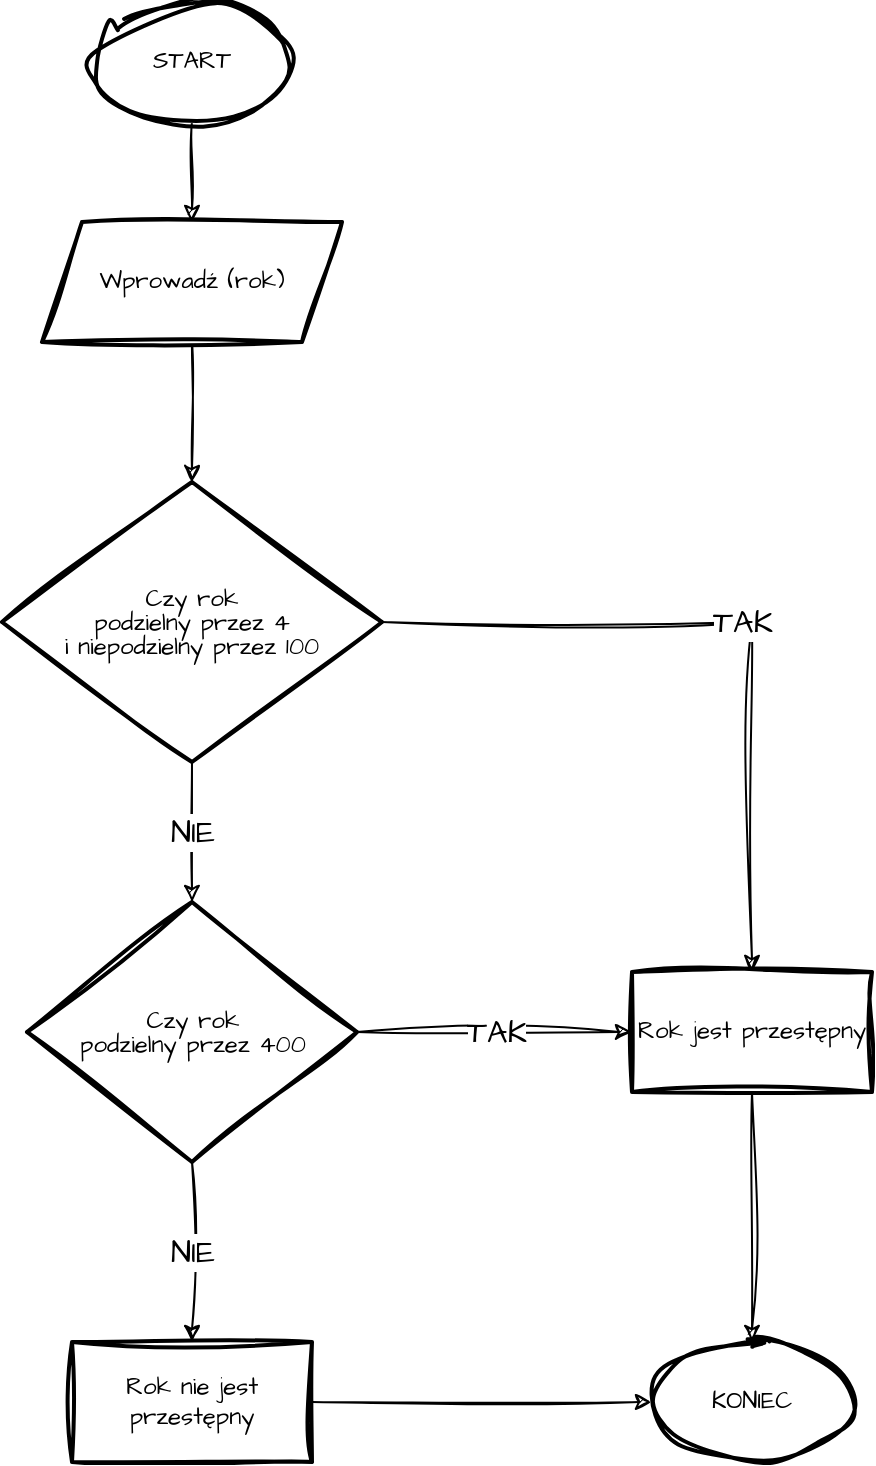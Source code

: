 <mxfile version="21.1.1" type="github">
  <diagram name="Strona-1" id="uGcpRZU6NgpHU1xebrsN">
    <mxGraphModel dx="1450" dy="573" grid="1" gridSize="10" guides="1" tooltips="1" connect="1" arrows="1" fold="1" page="0" pageScale="1" pageWidth="827" pageHeight="1169" background="none" math="0" shadow="0">
      <root>
        <mxCell id="0" />
        <mxCell id="1" parent="0" />
        <mxCell id="XmMcmeLGJs62hen2CC_U-3" value="" style="edgeStyle=orthogonalEdgeStyle;rounded=0;sketch=1;hachureGap=4;jiggle=2;curveFitting=1;orthogonalLoop=1;jettySize=auto;html=1;fontFamily=Architects Daughter;fontSource=https%3A%2F%2Ffonts.googleapis.com%2Fcss%3Ffamily%3DArchitects%2BDaughter;fontSize=12;" parent="1" source="XmMcmeLGJs62hen2CC_U-1" target="XmMcmeLGJs62hen2CC_U-2" edge="1">
          <mxGeometry relative="1" as="geometry" />
        </mxCell>
        <mxCell id="XmMcmeLGJs62hen2CC_U-1" value="START" style="strokeWidth=2;html=1;shape=mxgraph.flowchart.start_1;whiteSpace=wrap;sketch=1;hachureGap=4;jiggle=2;curveFitting=1;fontFamily=Architects Daughter;fontSource=https%3A%2F%2Ffonts.googleapis.com%2Fcss%3Ffamily%3DArchitects%2BDaughter;fontSize=12;" parent="1" vertex="1">
          <mxGeometry x="30" y="110" width="100" height="60" as="geometry" />
        </mxCell>
        <mxCell id="XmMcmeLGJs62hen2CC_U-5" value="" style="edgeStyle=orthogonalEdgeStyle;rounded=0;sketch=1;hachureGap=4;jiggle=2;curveFitting=1;orthogonalLoop=1;jettySize=auto;html=1;fontFamily=Architects Daughter;fontSource=https%3A%2F%2Ffonts.googleapis.com%2Fcss%3Ffamily%3DArchitects%2BDaughter;fontSize=12;" parent="1" source="XmMcmeLGJs62hen2CC_U-2" target="XmMcmeLGJs62hen2CC_U-4" edge="1">
          <mxGeometry relative="1" as="geometry" />
        </mxCell>
        <mxCell id="XmMcmeLGJs62hen2CC_U-2" value="Wprowadź (rok)" style="shape=parallelogram;perimeter=parallelogramPerimeter;whiteSpace=wrap;html=1;fixedSize=1;fontSize=12;fontFamily=Architects Daughter;strokeWidth=2;sketch=1;hachureGap=4;jiggle=2;curveFitting=1;fontSource=https%3A%2F%2Ffonts.googleapis.com%2Fcss%3Ffamily%3DArchitects%2BDaughter;" parent="1" vertex="1">
          <mxGeometry x="5" y="220" width="150" height="60" as="geometry" />
        </mxCell>
        <mxCell id="XmMcmeLGJs62hen2CC_U-12" value="TAK" style="edgeStyle=orthogonalEdgeStyle;rounded=0;sketch=1;hachureGap=4;jiggle=2;curveFitting=1;orthogonalLoop=1;jettySize=auto;html=1;fontFamily=Architects Daughter;fontSource=https%3A%2F%2Ffonts.googleapis.com%2Fcss%3Ffamily%3DArchitects%2BDaughter;fontSize=16;" parent="1" source="XmMcmeLGJs62hen2CC_U-4" target="XmMcmeLGJs62hen2CC_U-11" edge="1">
          <mxGeometry relative="1" as="geometry" />
        </mxCell>
        <mxCell id="XmMcmeLGJs62hen2CC_U-14" value="NIE" style="edgeStyle=orthogonalEdgeStyle;rounded=0;sketch=1;hachureGap=4;jiggle=2;curveFitting=1;orthogonalLoop=1;jettySize=auto;html=1;fontFamily=Architects Daughter;fontSource=https%3A%2F%2Ffonts.googleapis.com%2Fcss%3Ffamily%3DArchitects%2BDaughter;fontSize=16;" parent="1" source="XmMcmeLGJs62hen2CC_U-4" target="XmMcmeLGJs62hen2CC_U-13" edge="1">
          <mxGeometry relative="1" as="geometry" />
        </mxCell>
        <mxCell id="XmMcmeLGJs62hen2CC_U-4" value="&lt;p style=&quot;line-height: 100%; font-size: 12px;&quot;&gt;&lt;font style=&quot;font-size: 12px;&quot;&gt;Czy rok &lt;br style=&quot;font-size: 12px;&quot;&gt;podzielny przez 4 &lt;br style=&quot;font-size: 12px;&quot;&gt;i niepodzielny przez 100&lt;/font&gt;&lt;/p&gt;" style="rhombus;whiteSpace=wrap;html=1;fontSize=12;fontFamily=Architects Daughter;strokeWidth=2;sketch=1;hachureGap=4;jiggle=2;curveFitting=1;fontSource=https%3A%2F%2Ffonts.googleapis.com%2Fcss%3Ffamily%3DArchitects%2BDaughter;verticalAlign=middle;horizontal=1;align=center;labelPosition=center;verticalLabelPosition=middle;" parent="1" vertex="1">
          <mxGeometry x="-15" y="350" width="190" height="140" as="geometry" />
        </mxCell>
        <mxCell id="XmMcmeLGJs62hen2CC_U-35" style="edgeStyle=orthogonalEdgeStyle;rounded=0;sketch=1;hachureGap=4;jiggle=2;curveFitting=1;orthogonalLoop=1;jettySize=auto;html=1;fontFamily=Architects Daughter;fontSource=https%3A%2F%2Ffonts.googleapis.com%2Fcss%3Ffamily%3DArchitects%2BDaughter;fontSize=12;" parent="1" source="XmMcmeLGJs62hen2CC_U-11" target="XmMcmeLGJs62hen2CC_U-33" edge="1">
          <mxGeometry relative="1" as="geometry" />
        </mxCell>
        <mxCell id="XmMcmeLGJs62hen2CC_U-11" value="Rok jest przestępny" style="whiteSpace=wrap;html=1;fontSize=12;fontFamily=Architects Daughter;strokeWidth=2;sketch=1;hachureGap=4;jiggle=2;curveFitting=1;fontSource=https%3A%2F%2Ffonts.googleapis.com%2Fcss%3Ffamily%3DArchitects%2BDaughter;" parent="1" vertex="1">
          <mxGeometry x="300" y="595" width="120" height="60" as="geometry" />
        </mxCell>
        <mxCell id="XmMcmeLGJs62hen2CC_U-28" value="TAK" style="edgeStyle=orthogonalEdgeStyle;rounded=0;sketch=1;hachureGap=4;jiggle=2;curveFitting=1;orthogonalLoop=1;jettySize=auto;html=1;entryX=0;entryY=0.5;entryDx=0;entryDy=0;fontFamily=Architects Daughter;fontSource=https%3A%2F%2Ffonts.googleapis.com%2Fcss%3Ffamily%3DArchitects%2BDaughter;fontSize=16;" parent="1" source="XmMcmeLGJs62hen2CC_U-13" target="XmMcmeLGJs62hen2CC_U-11" edge="1">
          <mxGeometry relative="1" as="geometry" />
        </mxCell>
        <mxCell id="XmMcmeLGJs62hen2CC_U-30" value="NIE" style="edgeStyle=orthogonalEdgeStyle;rounded=0;sketch=1;hachureGap=4;jiggle=2;curveFitting=1;orthogonalLoop=1;jettySize=auto;html=1;fontFamily=Architects Daughter;fontSource=https%3A%2F%2Ffonts.googleapis.com%2Fcss%3Ffamily%3DArchitects%2BDaughter;fontSize=16;" parent="1" source="XmMcmeLGJs62hen2CC_U-13" target="XmMcmeLGJs62hen2CC_U-29" edge="1">
          <mxGeometry relative="1" as="geometry" />
        </mxCell>
        <mxCell id="XmMcmeLGJs62hen2CC_U-13" value="&lt;p style=&quot;line-height: 100%; font-size: 12px;&quot;&gt;&lt;font style=&quot;font-size: 12px;&quot;&gt;Czy rok &lt;br style=&quot;font-size: 12px;&quot;&gt;podzielny przez 400&lt;/font&gt;&lt;/p&gt;" style="rhombus;whiteSpace=wrap;html=1;fontSize=12;fontFamily=Architects Daughter;strokeWidth=2;sketch=1;hachureGap=4;jiggle=2;curveFitting=1;fontSource=https%3A%2F%2Ffonts.googleapis.com%2Fcss%3Ffamily%3DArchitects%2BDaughter;" parent="1" vertex="1">
          <mxGeometry x="-2.5" y="560" width="165" height="130" as="geometry" />
        </mxCell>
        <mxCell id="XmMcmeLGJs62hen2CC_U-34" style="edgeStyle=orthogonalEdgeStyle;rounded=0;sketch=1;hachureGap=4;jiggle=2;curveFitting=1;orthogonalLoop=1;jettySize=auto;html=1;fontFamily=Architects Daughter;fontSource=https%3A%2F%2Ffonts.googleapis.com%2Fcss%3Ffamily%3DArchitects%2BDaughter;fontSize=12;" parent="1" source="XmMcmeLGJs62hen2CC_U-29" target="XmMcmeLGJs62hen2CC_U-33" edge="1">
          <mxGeometry relative="1" as="geometry" />
        </mxCell>
        <mxCell id="XmMcmeLGJs62hen2CC_U-29" value="Rok nie jest przestępny" style="whiteSpace=wrap;html=1;fontSize=12;fontFamily=Architects Daughter;strokeWidth=2;sketch=1;hachureGap=4;jiggle=2;curveFitting=1;fontSource=https%3A%2F%2Ffonts.googleapis.com%2Fcss%3Ffamily%3DArchitects%2BDaughter;" parent="1" vertex="1">
          <mxGeometry x="20" y="780" width="120" height="60" as="geometry" />
        </mxCell>
        <mxCell id="XmMcmeLGJs62hen2CC_U-33" value="KONIEC" style="strokeWidth=2;html=1;shape=mxgraph.flowchart.start_1;whiteSpace=wrap;sketch=1;hachureGap=4;jiggle=2;curveFitting=1;fontFamily=Architects Daughter;fontSource=https%3A%2F%2Ffonts.googleapis.com%2Fcss%3Ffamily%3DArchitects%2BDaughter;fontSize=12;" parent="1" vertex="1">
          <mxGeometry x="310" y="780" width="100" height="60" as="geometry" />
        </mxCell>
      </root>
    </mxGraphModel>
  </diagram>
</mxfile>
